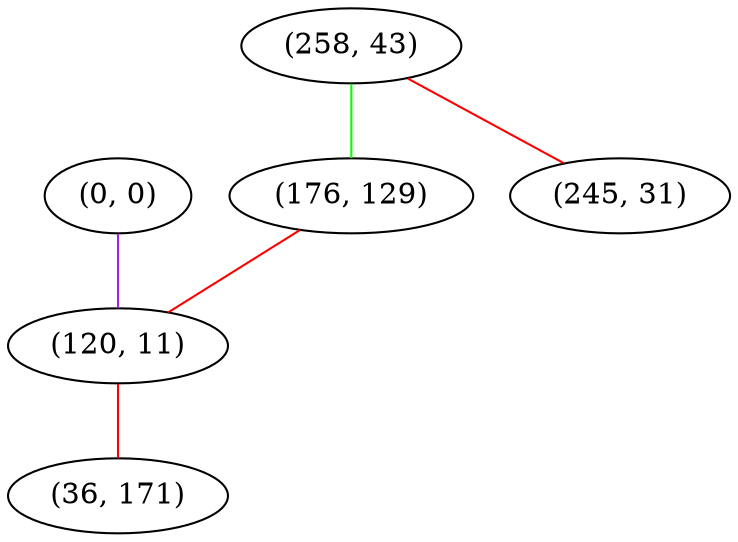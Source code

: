 graph "" {
"(0, 0)";
"(258, 43)";
"(176, 129)";
"(245, 31)";
"(120, 11)";
"(36, 171)";
"(0, 0)" -- "(120, 11)"  [color=purple, key=0, weight=4];
"(258, 43)" -- "(176, 129)"  [color=green, key=0, weight=2];
"(258, 43)" -- "(245, 31)"  [color=red, key=0, weight=1];
"(176, 129)" -- "(120, 11)"  [color=red, key=0, weight=1];
"(120, 11)" -- "(36, 171)"  [color=red, key=0, weight=1];
}
